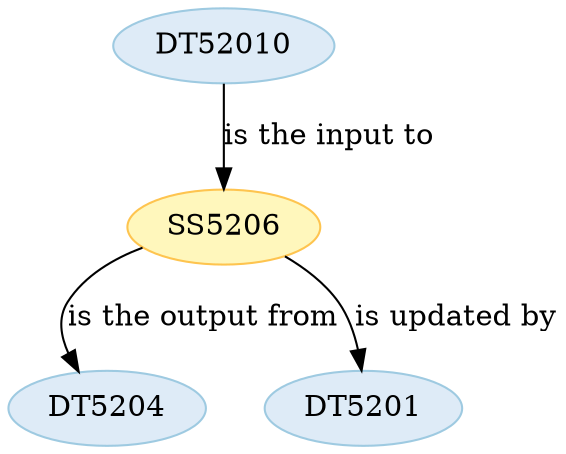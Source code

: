 strict digraph {


	"DT5204" [ color="2", colorscheme="blues3", fillcolor="1", style="filled",  weight=0 ];

	"SS5206" [ color="2", colorscheme="ylorbr3", fillcolor="1", style="filled",  weight=0 ];

	"SS5206" -> "DT5201" [ label="is updated by", labeltooltip="DT5201 - is updated by - SS5206",  weight=0 ];

	"SS5206" -> "DT5204" [ label="is the output from", labeltooltip="DT5204 - is the output from - SS5206",  weight=0 ];

	"DT5201" [ color="2", colorscheme="blues3", fillcolor="1", style="filled",  weight=0 ];

	"DT52010" [ color="2", colorscheme="blues3", fillcolor="1", style="filled",  weight=0 ];

	"DT52010" -> "SS5206" [ label="is the input to", labeltooltip="DT52010 - is the input to - SS5206",  weight=0 ];

}
